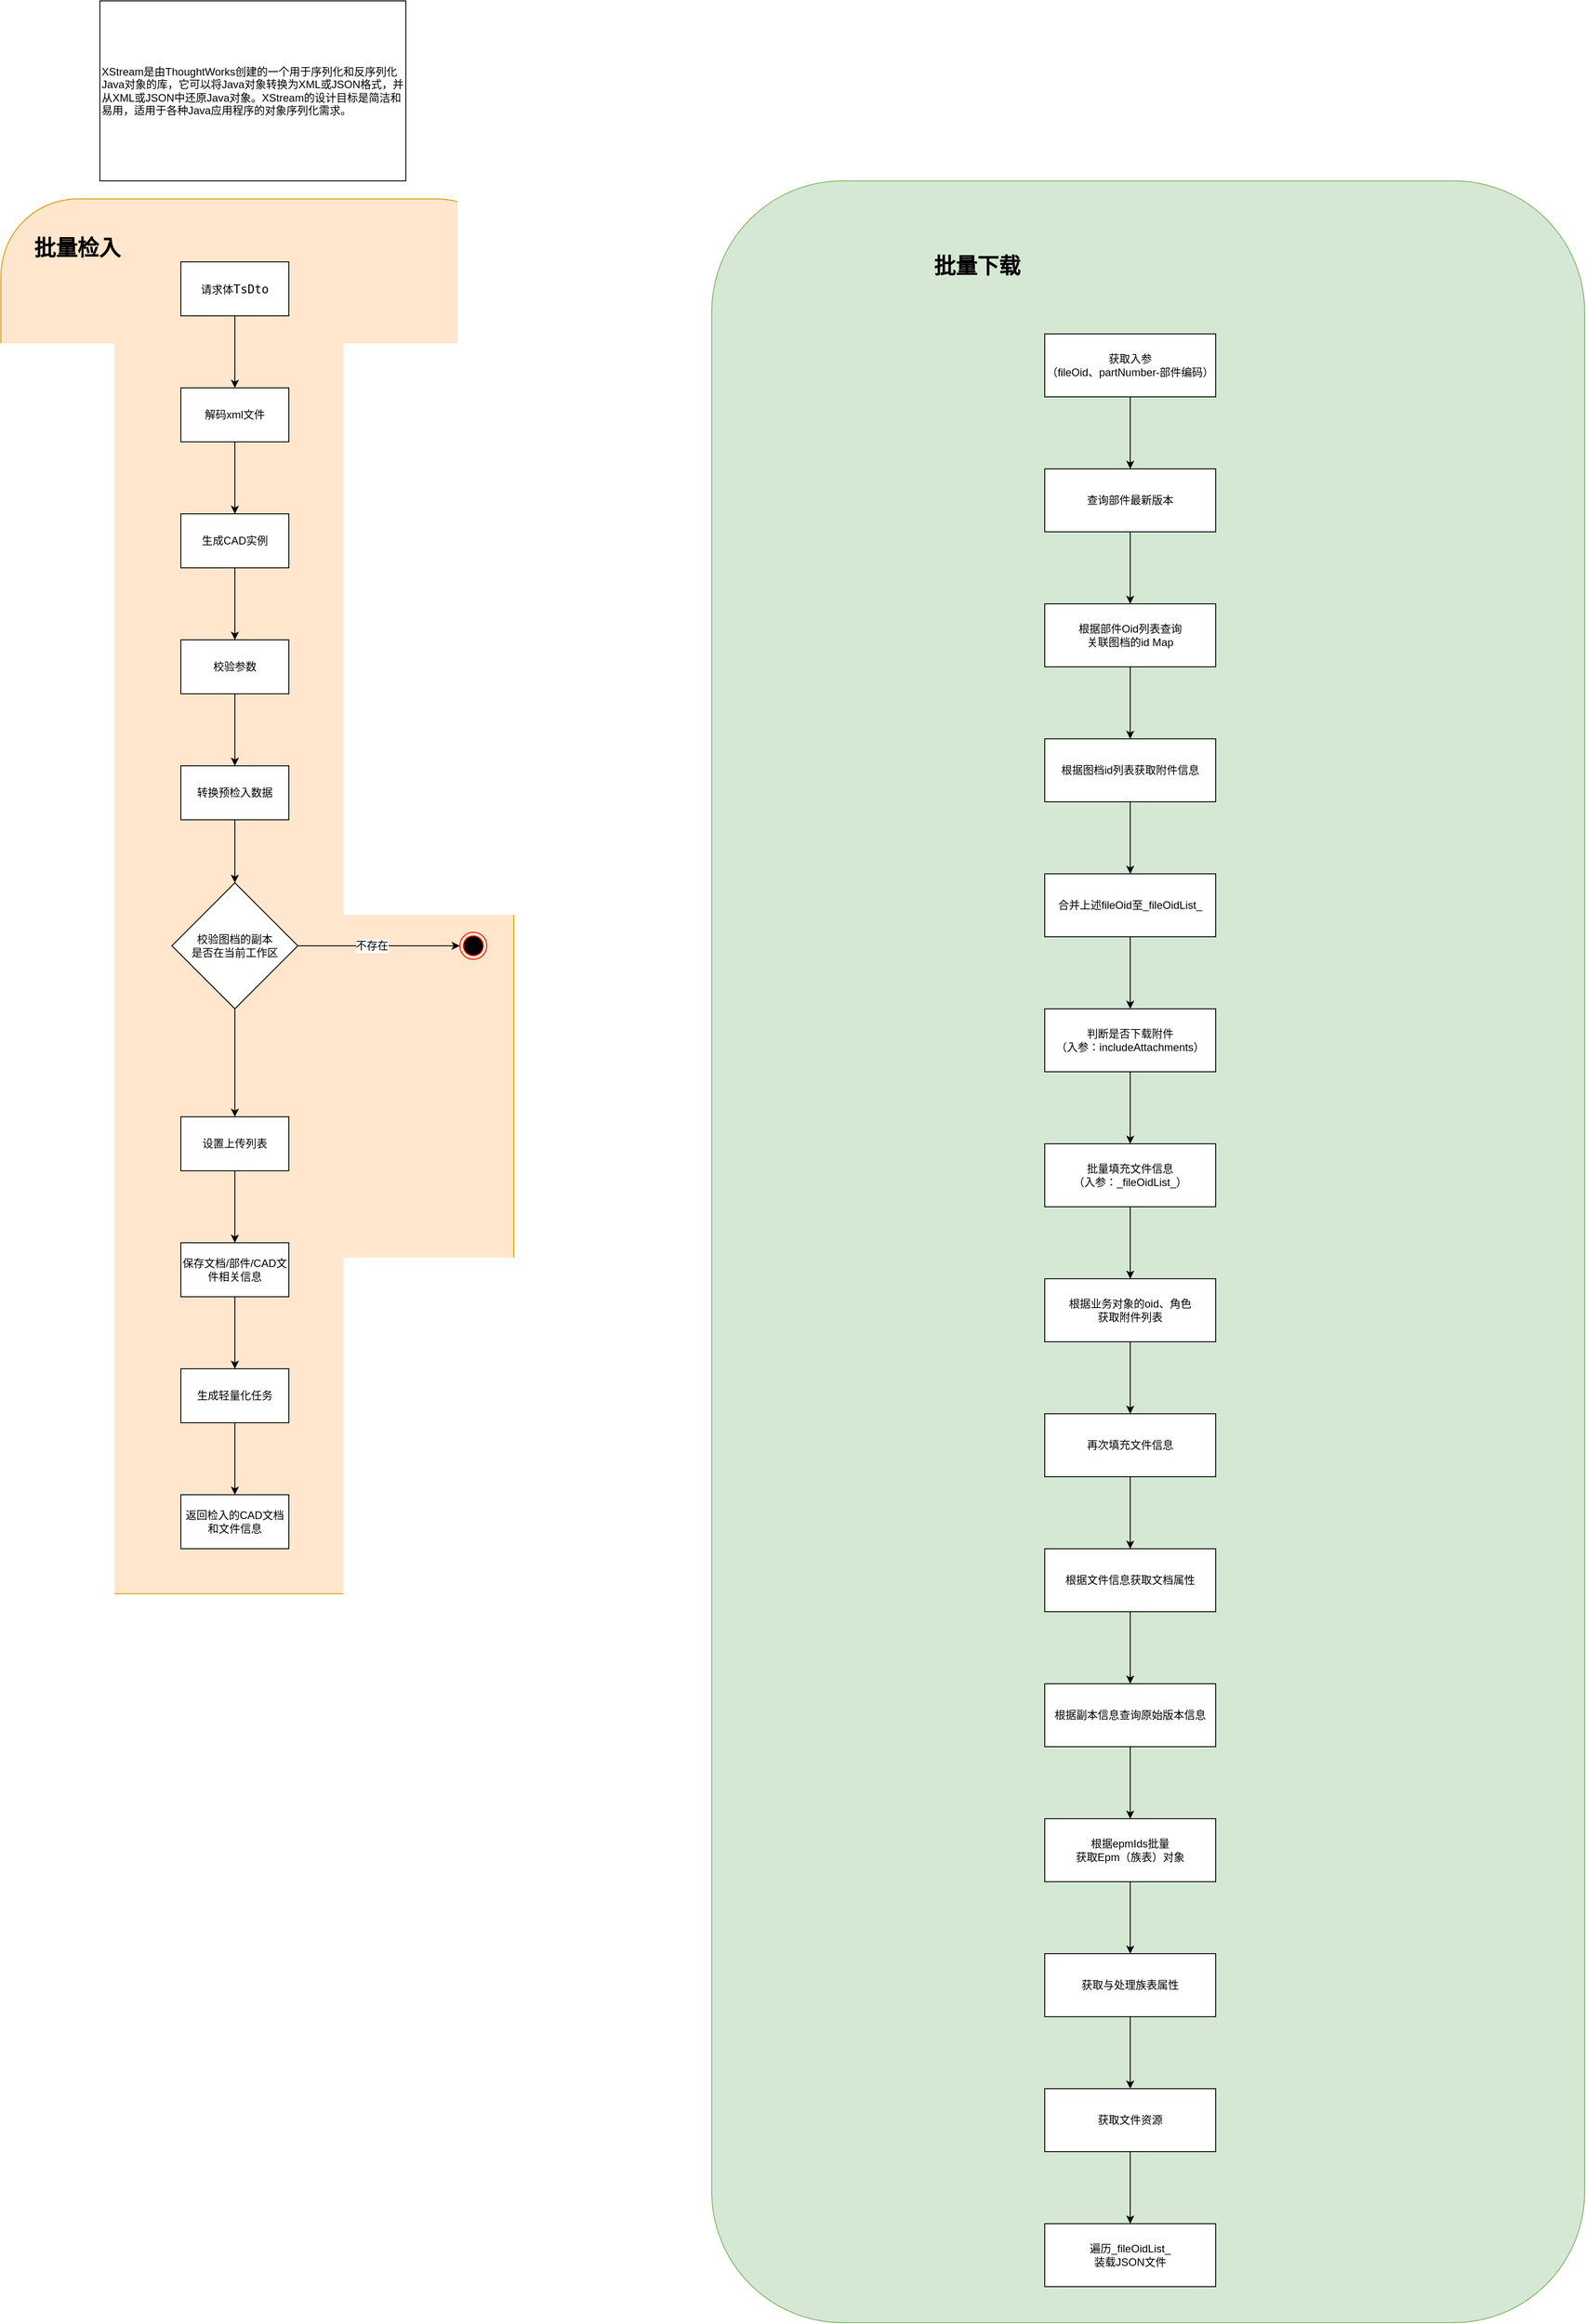 <mxfile version="24.4.14" type="github">
  <diagram name="第 1 页" id="KDsxGl1fq4lFFDoglSv8">
    <mxGraphModel dx="1863" dy="1724" grid="1" gridSize="10" guides="1" tooltips="1" connect="1" arrows="1" fold="1" page="1" pageScale="1" pageWidth="827" pageHeight="1169" math="0" shadow="0">
      <root>
        <mxCell id="0" />
        <mxCell id="1" parent="0" />
        <mxCell id="9zO-XzP03Kmli_csOhuw-26" value="" style="rounded=1;whiteSpace=wrap;html=1;strokeColor=#d79b00;align=center;verticalAlign=middle;fontFamily=Helvetica;fontSize=12;fillColor=#ffe6cc;labelBackgroundColor=none;" vertex="1" parent="1">
          <mxGeometry x="-220" y="40" width="570" height="1550" as="geometry" />
        </mxCell>
        <mxCell id="9zO-XzP03Kmli_csOhuw-2" value="XStream是由ThoughtWorks创建的一个用于序列化和反序列化Java对象的库，它可以将Java对象转换为XML或JSON格式，并从XML或JSON中还原Java对象。XStream的设计目标是简洁和易用，适用于各种Java应用程序的对象序列化需求。" style="rounded=0;whiteSpace=wrap;html=1;align=left;" vertex="1" parent="1">
          <mxGeometry x="-110" y="-180" width="340" height="200" as="geometry" />
        </mxCell>
        <mxCell id="9zO-XzP03Kmli_csOhuw-5" value="" style="edgeStyle=orthogonalEdgeStyle;rounded=0;orthogonalLoop=1;jettySize=auto;html=1;" edge="1" parent="1" source="9zO-XzP03Kmli_csOhuw-3" target="9zO-XzP03Kmli_csOhuw-4">
          <mxGeometry relative="1" as="geometry" />
        </mxCell>
        <mxCell id="9zO-XzP03Kmli_csOhuw-7" value="" style="edgeStyle=orthogonalEdgeStyle;rounded=0;orthogonalLoop=1;jettySize=auto;html=1;exitX=0.5;exitY=1;exitDx=0;exitDy=0;entryX=0.5;entryY=0;entryDx=0;entryDy=0;" edge="1" parent="1" source="9zO-XzP03Kmli_csOhuw-6" target="9zO-XzP03Kmli_csOhuw-3">
          <mxGeometry relative="1" as="geometry">
            <mxPoint x="-40" y="220" as="targetPoint" />
          </mxGeometry>
        </mxCell>
        <mxCell id="9zO-XzP03Kmli_csOhuw-3" value="解码xml文件" style="rounded=0;whiteSpace=wrap;html=1;" vertex="1" parent="1">
          <mxGeometry x="-20" y="250" width="120" height="60" as="geometry" />
        </mxCell>
        <mxCell id="9zO-XzP03Kmli_csOhuw-9" value="" style="edgeStyle=orthogonalEdgeStyle;rounded=0;orthogonalLoop=1;jettySize=auto;html=1;" edge="1" parent="1" source="9zO-XzP03Kmli_csOhuw-4" target="9zO-XzP03Kmli_csOhuw-8">
          <mxGeometry relative="1" as="geometry" />
        </mxCell>
        <mxCell id="9zO-XzP03Kmli_csOhuw-4" value="生成CAD实例" style="whiteSpace=wrap;html=1;rounded=0;" vertex="1" parent="1">
          <mxGeometry x="-20" y="390" width="120" height="60" as="geometry" />
        </mxCell>
        <mxCell id="9zO-XzP03Kmli_csOhuw-6" value="请求体&lt;span style=&quot;font-family: &amp;quot;JetBrains Mono&amp;quot;, monospace; font-size: 9.8pt; background-color: rgb(255, 255, 255);&quot;&gt;TsDto&lt;/span&gt;" style="whiteSpace=wrap;html=1;rounded=0;" vertex="1" parent="1">
          <mxGeometry x="-20" y="110" width="120" height="60" as="geometry" />
        </mxCell>
        <mxCell id="9zO-XzP03Kmli_csOhuw-11" value="" style="edgeStyle=orthogonalEdgeStyle;rounded=0;orthogonalLoop=1;jettySize=auto;html=1;" edge="1" parent="1" source="9zO-XzP03Kmli_csOhuw-8" target="9zO-XzP03Kmli_csOhuw-10">
          <mxGeometry relative="1" as="geometry" />
        </mxCell>
        <mxCell id="9zO-XzP03Kmli_csOhuw-8" value="校验参数" style="whiteSpace=wrap;html=1;rounded=0;" vertex="1" parent="1">
          <mxGeometry x="-20" y="530" width="120" height="60" as="geometry" />
        </mxCell>
        <mxCell id="9zO-XzP03Kmli_csOhuw-13" value="" style="edgeStyle=orthogonalEdgeStyle;rounded=0;orthogonalLoop=1;jettySize=auto;html=1;entryX=0.5;entryY=0;entryDx=0;entryDy=0;" edge="1" parent="1" source="9zO-XzP03Kmli_csOhuw-10" target="9zO-XzP03Kmli_csOhuw-14">
          <mxGeometry relative="1" as="geometry">
            <mxPoint x="40" y="810" as="targetPoint" />
          </mxGeometry>
        </mxCell>
        <mxCell id="9zO-XzP03Kmli_csOhuw-10" value="转换预检入数据" style="whiteSpace=wrap;html=1;rounded=0;" vertex="1" parent="1">
          <mxGeometry x="-20" y="670" width="120" height="60" as="geometry" />
        </mxCell>
        <mxCell id="9zO-XzP03Kmli_csOhuw-16" style="edgeStyle=orthogonalEdgeStyle;rounded=0;orthogonalLoop=1;jettySize=auto;html=1;exitX=1;exitY=0.5;exitDx=0;exitDy=0;entryX=0;entryY=0.5;entryDx=0;entryDy=0;fontFamily=Helvetica;fontSize=12;fontColor=default;" edge="1" parent="1" source="9zO-XzP03Kmli_csOhuw-14" target="9zO-XzP03Kmli_csOhuw-15">
          <mxGeometry relative="1" as="geometry" />
        </mxCell>
        <mxCell id="9zO-XzP03Kmli_csOhuw-17" value="不存在" style="edgeLabel;html=1;align=center;verticalAlign=middle;resizable=0;points=[];rounded=0;strokeColor=default;fontFamily=Helvetica;fontSize=12;fontColor=default;fillColor=default;" vertex="1" connectable="0" parent="9zO-XzP03Kmli_csOhuw-16">
          <mxGeometry x="-0.091" relative="1" as="geometry">
            <mxPoint as="offset" />
          </mxGeometry>
        </mxCell>
        <mxCell id="9zO-XzP03Kmli_csOhuw-19" value="" style="edgeStyle=orthogonalEdgeStyle;rounded=0;orthogonalLoop=1;jettySize=auto;html=1;fontFamily=Helvetica;fontSize=12;fontColor=default;" edge="1" parent="1" source="9zO-XzP03Kmli_csOhuw-14" target="9zO-XzP03Kmli_csOhuw-18">
          <mxGeometry relative="1" as="geometry" />
        </mxCell>
        <mxCell id="9zO-XzP03Kmli_csOhuw-14" value="校验图档的副本&lt;br&gt;是否在当前工作区" style="rhombus;whiteSpace=wrap;html=1;rounded=0;strokeColor=default;align=center;verticalAlign=middle;fontFamily=Helvetica;fontSize=12;fontColor=default;fillColor=default;" vertex="1" parent="1">
          <mxGeometry x="-30" y="800" width="140" height="140" as="geometry" />
        </mxCell>
        <mxCell id="9zO-XzP03Kmli_csOhuw-15" value="" style="ellipse;html=1;shape=endState;fillColor=#000000;strokeColor=#ff0000;rounded=0;align=center;verticalAlign=middle;fontFamily=Helvetica;fontSize=12;fontColor=default;" vertex="1" parent="1">
          <mxGeometry x="290" y="855" width="30" height="30" as="geometry" />
        </mxCell>
        <mxCell id="9zO-XzP03Kmli_csOhuw-21" value="" style="edgeStyle=orthogonalEdgeStyle;rounded=0;orthogonalLoop=1;jettySize=auto;html=1;fontFamily=Helvetica;fontSize=12;fontColor=default;" edge="1" parent="1" source="9zO-XzP03Kmli_csOhuw-18" target="9zO-XzP03Kmli_csOhuw-20">
          <mxGeometry relative="1" as="geometry" />
        </mxCell>
        <mxCell id="9zO-XzP03Kmli_csOhuw-18" value="设置上传列表" style="whiteSpace=wrap;html=1;rounded=0;" vertex="1" parent="1">
          <mxGeometry x="-20" y="1060" width="120" height="60" as="geometry" />
        </mxCell>
        <mxCell id="9zO-XzP03Kmli_csOhuw-23" value="" style="edgeStyle=orthogonalEdgeStyle;rounded=0;orthogonalLoop=1;jettySize=auto;html=1;fontFamily=Helvetica;fontSize=12;fontColor=default;" edge="1" parent="1" source="9zO-XzP03Kmli_csOhuw-20" target="9zO-XzP03Kmli_csOhuw-22">
          <mxGeometry relative="1" as="geometry" />
        </mxCell>
        <mxCell id="9zO-XzP03Kmli_csOhuw-20" value="保存文档/部件/CAD文件相关信息" style="whiteSpace=wrap;html=1;rounded=0;" vertex="1" parent="1">
          <mxGeometry x="-20" y="1200" width="120" height="60" as="geometry" />
        </mxCell>
        <mxCell id="9zO-XzP03Kmli_csOhuw-25" value="" style="edgeStyle=orthogonalEdgeStyle;rounded=0;orthogonalLoop=1;jettySize=auto;html=1;fontFamily=Helvetica;fontSize=12;fontColor=default;" edge="1" parent="1" source="9zO-XzP03Kmli_csOhuw-22" target="9zO-XzP03Kmli_csOhuw-24">
          <mxGeometry relative="1" as="geometry" />
        </mxCell>
        <mxCell id="9zO-XzP03Kmli_csOhuw-22" value="生成轻量化任务" style="whiteSpace=wrap;html=1;rounded=0;" vertex="1" parent="1">
          <mxGeometry x="-20" y="1340" width="120" height="60" as="geometry" />
        </mxCell>
        <mxCell id="9zO-XzP03Kmli_csOhuw-24" value="返回检入的CAD文档和文件信息" style="whiteSpace=wrap;html=1;rounded=0;" vertex="1" parent="1">
          <mxGeometry x="-20" y="1480" width="120" height="60" as="geometry" />
        </mxCell>
        <mxCell id="9zO-XzP03Kmli_csOhuw-28" value="&lt;h1&gt;批量检入&lt;/h1&gt;" style="text;html=1;align=center;verticalAlign=middle;whiteSpace=wrap;rounded=0;fontFamily=Helvetica;fontSize=12;fontColor=default;" vertex="1" parent="1">
          <mxGeometry x="-200" y="70" width="130" height="50" as="geometry" />
        </mxCell>
        <mxCell id="9zO-XzP03Kmli_csOhuw-29" value="" style="rounded=1;whiteSpace=wrap;html=1;strokeColor=#82b366;align=center;verticalAlign=middle;fontFamily=Helvetica;fontSize=12;fillColor=#d5e8d4;" vertex="1" parent="1">
          <mxGeometry x="570" y="20" width="970" height="2380" as="geometry" />
        </mxCell>
        <mxCell id="9zO-XzP03Kmli_csOhuw-31" value="&lt;h1&gt;批量下载&lt;/h1&gt;" style="text;html=1;align=center;verticalAlign=middle;whiteSpace=wrap;rounded=0;fontFamily=Helvetica;fontSize=12;fontColor=default;" vertex="1" parent="1">
          <mxGeometry x="800" y="90" width="130" height="50" as="geometry" />
        </mxCell>
        <mxCell id="9zO-XzP03Kmli_csOhuw-34" value="" style="edgeStyle=orthogonalEdgeStyle;rounded=0;orthogonalLoop=1;jettySize=auto;html=1;fontFamily=Helvetica;fontSize=12;fontColor=default;" edge="1" parent="1" source="9zO-XzP03Kmli_csOhuw-32" target="9zO-XzP03Kmli_csOhuw-33">
          <mxGeometry relative="1" as="geometry" />
        </mxCell>
        <mxCell id="9zO-XzP03Kmli_csOhuw-32" value="获取入参&lt;br&gt;（fileOid、partNumber-部件编码）" style="rounded=0;whiteSpace=wrap;html=1;strokeColor=default;align=center;verticalAlign=middle;fontFamily=Helvetica;fontSize=12;fontColor=default;fillColor=default;" vertex="1" parent="1">
          <mxGeometry x="940" y="190" width="190" height="70" as="geometry" />
        </mxCell>
        <mxCell id="9zO-XzP03Kmli_csOhuw-36" value="" style="edgeStyle=orthogonalEdgeStyle;rounded=0;orthogonalLoop=1;jettySize=auto;html=1;fontFamily=Helvetica;fontSize=12;fontColor=default;" edge="1" parent="1" source="9zO-XzP03Kmli_csOhuw-33" target="9zO-XzP03Kmli_csOhuw-35">
          <mxGeometry relative="1" as="geometry" />
        </mxCell>
        <mxCell id="9zO-XzP03Kmli_csOhuw-33" value="查询部件最新版本" style="rounded=0;whiteSpace=wrap;html=1;strokeColor=default;align=center;verticalAlign=middle;fontFamily=Helvetica;fontSize=12;fontColor=default;fillColor=default;" vertex="1" parent="1">
          <mxGeometry x="940" y="340" width="190" height="70" as="geometry" />
        </mxCell>
        <mxCell id="9zO-XzP03Kmli_csOhuw-38" value="" style="edgeStyle=orthogonalEdgeStyle;rounded=0;orthogonalLoop=1;jettySize=auto;html=1;fontFamily=Helvetica;fontSize=12;fontColor=default;" edge="1" parent="1" source="9zO-XzP03Kmli_csOhuw-35" target="9zO-XzP03Kmli_csOhuw-37">
          <mxGeometry relative="1" as="geometry" />
        </mxCell>
        <mxCell id="9zO-XzP03Kmli_csOhuw-35" value="根据部件Oid列表查询&lt;br&gt;关联图档的id Map" style="rounded=0;whiteSpace=wrap;html=1;strokeColor=default;align=center;verticalAlign=middle;fontFamily=Helvetica;fontSize=12;fontColor=default;fillColor=default;" vertex="1" parent="1">
          <mxGeometry x="940" y="490" width="190" height="70" as="geometry" />
        </mxCell>
        <mxCell id="9zO-XzP03Kmli_csOhuw-40" value="" style="edgeStyle=orthogonalEdgeStyle;rounded=0;orthogonalLoop=1;jettySize=auto;html=1;fontFamily=Helvetica;fontSize=12;fontColor=default;" edge="1" parent="1" source="9zO-XzP03Kmli_csOhuw-37" target="9zO-XzP03Kmli_csOhuw-39">
          <mxGeometry relative="1" as="geometry" />
        </mxCell>
        <mxCell id="9zO-XzP03Kmli_csOhuw-37" value="根据图档id列表获取附件信息" style="rounded=0;whiteSpace=wrap;html=1;strokeColor=default;align=center;verticalAlign=middle;fontFamily=Helvetica;fontSize=12;fontColor=default;fillColor=default;" vertex="1" parent="1">
          <mxGeometry x="940" y="640" width="190" height="70" as="geometry" />
        </mxCell>
        <mxCell id="9zO-XzP03Kmli_csOhuw-42" value="" style="edgeStyle=orthogonalEdgeStyle;rounded=0;orthogonalLoop=1;jettySize=auto;html=1;fontFamily=Helvetica;fontSize=12;fontColor=default;" edge="1" parent="1" source="9zO-XzP03Kmli_csOhuw-39" target="9zO-XzP03Kmli_csOhuw-41">
          <mxGeometry relative="1" as="geometry" />
        </mxCell>
        <mxCell id="9zO-XzP03Kmli_csOhuw-39" value="合并上述fileOid至_fileOidList_" style="rounded=0;whiteSpace=wrap;html=1;strokeColor=default;align=center;verticalAlign=middle;fillColor=default;" vertex="1" parent="1">
          <mxGeometry x="940" y="790" width="190" height="70" as="geometry" />
        </mxCell>
        <mxCell id="9zO-XzP03Kmli_csOhuw-44" value="" style="edgeStyle=orthogonalEdgeStyle;rounded=0;orthogonalLoop=1;jettySize=auto;html=1;fontFamily=Helvetica;fontSize=12;fontColor=default;" edge="1" parent="1" source="9zO-XzP03Kmli_csOhuw-41" target="9zO-XzP03Kmli_csOhuw-43">
          <mxGeometry relative="1" as="geometry" />
        </mxCell>
        <mxCell id="9zO-XzP03Kmli_csOhuw-41" value="判断是否下载附件&#xa;（入参：includeAttachments）" style="rounded=0;whiteSpace=wrap;html=1;strokeColor=default;align=center;verticalAlign=middle;fillColor=default;" vertex="1" parent="1">
          <mxGeometry x="940" y="940" width="190" height="70" as="geometry" />
        </mxCell>
        <mxCell id="9zO-XzP03Kmli_csOhuw-46" value="" style="edgeStyle=orthogonalEdgeStyle;rounded=0;orthogonalLoop=1;jettySize=auto;html=1;fontFamily=Helvetica;fontSize=12;fontColor=default;" edge="1" parent="1" source="9zO-XzP03Kmli_csOhuw-43" target="9zO-XzP03Kmli_csOhuw-45">
          <mxGeometry relative="1" as="geometry" />
        </mxCell>
        <mxCell id="9zO-XzP03Kmli_csOhuw-43" value="批量填充文件信息&#xa;（入参：_fileOidList_）" style="rounded=0;whiteSpace=wrap;html=1;strokeColor=default;align=center;verticalAlign=middle;fillColor=default;" vertex="1" parent="1">
          <mxGeometry x="940" y="1090" width="190" height="70" as="geometry" />
        </mxCell>
        <mxCell id="9zO-XzP03Kmli_csOhuw-48" value="" style="edgeStyle=orthogonalEdgeStyle;rounded=0;orthogonalLoop=1;jettySize=auto;html=1;fontFamily=Helvetica;fontSize=12;fontColor=default;" edge="1" parent="1" source="9zO-XzP03Kmli_csOhuw-45" target="9zO-XzP03Kmli_csOhuw-47">
          <mxGeometry relative="1" as="geometry" />
        </mxCell>
        <mxCell id="9zO-XzP03Kmli_csOhuw-45" value="根据业务对象的oid、角色&lt;br&gt;获取附件列表" style="rounded=0;whiteSpace=wrap;html=1;strokeColor=default;align=center;verticalAlign=middle;fillColor=default;" vertex="1" parent="1">
          <mxGeometry x="940" y="1240" width="190" height="70" as="geometry" />
        </mxCell>
        <mxCell id="9zO-XzP03Kmli_csOhuw-50" value="" style="edgeStyle=orthogonalEdgeStyle;rounded=0;orthogonalLoop=1;jettySize=auto;html=1;fontFamily=Helvetica;fontSize=12;fontColor=default;" edge="1" parent="1" source="9zO-XzP03Kmli_csOhuw-47" target="9zO-XzP03Kmli_csOhuw-49">
          <mxGeometry relative="1" as="geometry" />
        </mxCell>
        <mxCell id="9zO-XzP03Kmli_csOhuw-47" value="再次填充文件信息" style="rounded=0;whiteSpace=wrap;html=1;strokeColor=default;align=center;verticalAlign=middle;fillColor=default;" vertex="1" parent="1">
          <mxGeometry x="940" y="1390" width="190" height="70" as="geometry" />
        </mxCell>
        <mxCell id="9zO-XzP03Kmli_csOhuw-52" value="" style="edgeStyle=orthogonalEdgeStyle;rounded=0;orthogonalLoop=1;jettySize=auto;html=1;fontFamily=Helvetica;fontSize=12;fontColor=default;" edge="1" parent="1" source="9zO-XzP03Kmli_csOhuw-49" target="9zO-XzP03Kmli_csOhuw-51">
          <mxGeometry relative="1" as="geometry" />
        </mxCell>
        <mxCell id="9zO-XzP03Kmli_csOhuw-49" value="根据文件信息获取文档属性" style="rounded=0;whiteSpace=wrap;html=1;strokeColor=default;align=center;verticalAlign=middle;fillColor=default;" vertex="1" parent="1">
          <mxGeometry x="940" y="1540" width="190" height="70" as="geometry" />
        </mxCell>
        <mxCell id="9zO-XzP03Kmli_csOhuw-54" value="" style="edgeStyle=orthogonalEdgeStyle;rounded=0;orthogonalLoop=1;jettySize=auto;html=1;fontFamily=Helvetica;fontSize=12;fontColor=default;" edge="1" parent="1" source="9zO-XzP03Kmli_csOhuw-51" target="9zO-XzP03Kmli_csOhuw-53">
          <mxGeometry relative="1" as="geometry" />
        </mxCell>
        <mxCell id="9zO-XzP03Kmli_csOhuw-51" value="根据副本信息查询原始版本信息" style="rounded=0;whiteSpace=wrap;html=1;strokeColor=default;align=center;verticalAlign=middle;fillColor=default;" vertex="1" parent="1">
          <mxGeometry x="940" y="1690" width="190" height="70" as="geometry" />
        </mxCell>
        <mxCell id="9zO-XzP03Kmli_csOhuw-56" value="" style="edgeStyle=orthogonalEdgeStyle;rounded=0;orthogonalLoop=1;jettySize=auto;html=1;fontFamily=Helvetica;fontSize=12;fontColor=default;" edge="1" parent="1" source="9zO-XzP03Kmli_csOhuw-53" target="9zO-XzP03Kmli_csOhuw-55">
          <mxGeometry relative="1" as="geometry" />
        </mxCell>
        <mxCell id="9zO-XzP03Kmli_csOhuw-53" value="根据epmIds批量&lt;br&gt;获取Epm（族表）对象" style="rounded=0;whiteSpace=wrap;html=1;strokeColor=default;align=center;verticalAlign=middle;fillColor=default;" vertex="1" parent="1">
          <mxGeometry x="940" y="1840" width="190" height="70" as="geometry" />
        </mxCell>
        <mxCell id="9zO-XzP03Kmli_csOhuw-58" value="" style="edgeStyle=orthogonalEdgeStyle;rounded=0;orthogonalLoop=1;jettySize=auto;html=1;fontFamily=Helvetica;fontSize=12;fontColor=default;" edge="1" parent="1" source="9zO-XzP03Kmli_csOhuw-55" target="9zO-XzP03Kmli_csOhuw-57">
          <mxGeometry relative="1" as="geometry" />
        </mxCell>
        <mxCell id="9zO-XzP03Kmli_csOhuw-55" value="获取与处理族表属性" style="rounded=0;whiteSpace=wrap;html=1;strokeColor=default;align=center;verticalAlign=middle;fillColor=default;" vertex="1" parent="1">
          <mxGeometry x="940" y="1990" width="190" height="70" as="geometry" />
        </mxCell>
        <mxCell id="9zO-XzP03Kmli_csOhuw-62" value="" style="edgeStyle=orthogonalEdgeStyle;rounded=0;orthogonalLoop=1;jettySize=auto;html=1;fontFamily=Helvetica;fontSize=12;fontColor=default;" edge="1" parent="1" source="9zO-XzP03Kmli_csOhuw-57" target="9zO-XzP03Kmli_csOhuw-61">
          <mxGeometry relative="1" as="geometry" />
        </mxCell>
        <mxCell id="9zO-XzP03Kmli_csOhuw-57" value="获取文件资源" style="rounded=0;whiteSpace=wrap;html=1;strokeColor=default;align=center;verticalAlign=middle;fillColor=default;" vertex="1" parent="1">
          <mxGeometry x="940" y="2140" width="190" height="70" as="geometry" />
        </mxCell>
        <mxCell id="9zO-XzP03Kmli_csOhuw-61" value="遍历_fileOidList_&lt;br&gt;装载JSON文件" style="rounded=0;whiteSpace=wrap;html=1;strokeColor=default;align=center;verticalAlign=middle;fillColor=default;" vertex="1" parent="1">
          <mxGeometry x="940" y="2290" width="190" height="70" as="geometry" />
        </mxCell>
      </root>
    </mxGraphModel>
  </diagram>
</mxfile>
